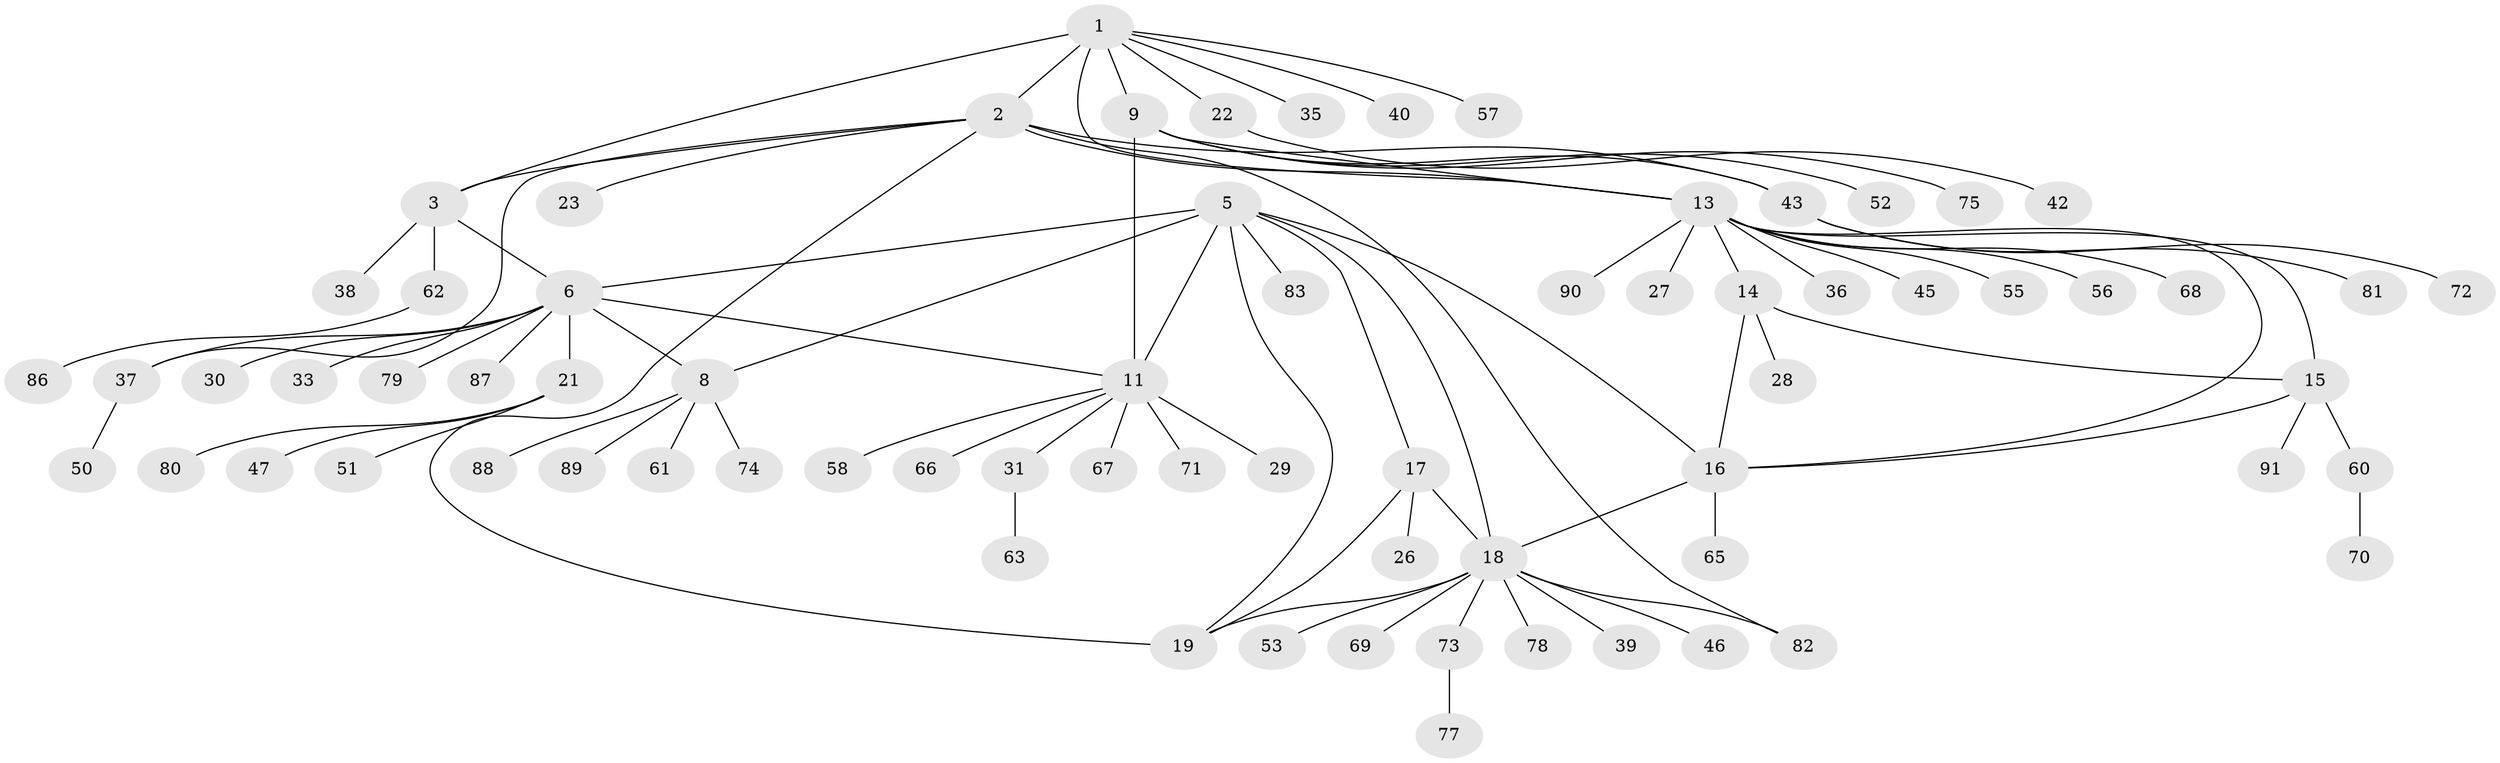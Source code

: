 // Generated by graph-tools (version 1.1) at 2025/24/03/03/25 07:24:09]
// undirected, 72 vertices, 89 edges
graph export_dot {
graph [start="1"]
  node [color=gray90,style=filled];
  1 [super="+4"];
  2 [super="+59"];
  3 [super="+25"];
  5 [super="+20"];
  6 [super="+7"];
  8 [super="+84"];
  9 [super="+10"];
  11 [super="+12"];
  13 [super="+48"];
  14;
  15 [super="+24"];
  16 [super="+32"];
  17 [super="+49"];
  18 [super="+64"];
  19 [super="+54"];
  21 [super="+34"];
  22;
  23;
  26;
  27;
  28;
  29;
  30;
  31;
  33;
  35;
  36;
  37 [super="+41"];
  38;
  39;
  40;
  42;
  43 [super="+44"];
  45;
  46;
  47;
  50;
  51;
  52;
  53;
  55;
  56;
  57;
  58;
  60;
  61;
  62 [super="+76"];
  63;
  65;
  66;
  67;
  68;
  69;
  70;
  71;
  72;
  73;
  74;
  75 [super="+85"];
  77;
  78;
  79;
  80;
  81;
  82;
  83;
  86;
  87;
  88;
  89;
  90;
  91;
  1 -- 2 [weight=2];
  1 -- 3 [weight=2];
  1 -- 9;
  1 -- 22;
  1 -- 35;
  1 -- 40;
  1 -- 57;
  1 -- 13;
  2 -- 3;
  2 -- 19;
  2 -- 23;
  2 -- 37;
  2 -- 43;
  2 -- 82;
  2 -- 13;
  3 -- 6;
  3 -- 38;
  3 -- 62;
  5 -- 6 [weight=2];
  5 -- 8;
  5 -- 16;
  5 -- 17;
  5 -- 18;
  5 -- 19;
  5 -- 83;
  5 -- 11;
  6 -- 8 [weight=2];
  6 -- 11;
  6 -- 33;
  6 -- 37;
  6 -- 79;
  6 -- 21;
  6 -- 87;
  6 -- 30;
  8 -- 61;
  8 -- 74;
  8 -- 88;
  8 -- 89;
  9 -- 11 [weight=4];
  9 -- 13;
  9 -- 52;
  9 -- 75;
  9 -- 43;
  11 -- 66;
  11 -- 67;
  11 -- 71;
  11 -- 58;
  11 -- 29;
  11 -- 31;
  13 -- 14;
  13 -- 15;
  13 -- 16;
  13 -- 27;
  13 -- 36;
  13 -- 45;
  13 -- 55;
  13 -- 56;
  13 -- 68;
  13 -- 90;
  14 -- 15;
  14 -- 16;
  14 -- 28;
  15 -- 16;
  15 -- 60;
  15 -- 91;
  16 -- 18;
  16 -- 65;
  17 -- 18;
  17 -- 19;
  17 -- 26;
  18 -- 19;
  18 -- 39;
  18 -- 46;
  18 -- 53;
  18 -- 69;
  18 -- 73;
  18 -- 78;
  18 -- 82;
  21 -- 47;
  21 -- 51;
  21 -- 80;
  22 -- 42;
  31 -- 63;
  37 -- 50;
  43 -- 72;
  43 -- 81;
  60 -- 70;
  62 -- 86;
  73 -- 77;
}

